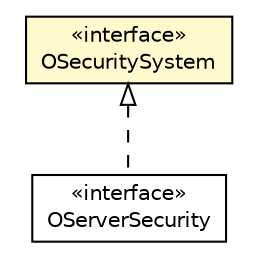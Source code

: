 #!/usr/local/bin/dot
#
# Class diagram 
# Generated by UMLGraph version R5_6-24-gf6e263 (http://www.umlgraph.org/)
#

digraph G {
	edge [fontname="Helvetica",fontsize=10,labelfontname="Helvetica",labelfontsize=10];
	node [fontname="Helvetica",fontsize=10,shape=plaintext];
	nodesep=0.25;
	ranksep=0.5;
	// com.orientechnologies.orient.core.security.OSecuritySystem
	c3638768 [label=<<table title="com.orientechnologies.orient.core.security.OSecuritySystem" border="0" cellborder="1" cellspacing="0" cellpadding="2" port="p" bgcolor="lemonChiffon" href="./OSecuritySystem.html">
		<tr><td><table border="0" cellspacing="0" cellpadding="1">
<tr><td align="center" balign="center"> &#171;interface&#187; </td></tr>
<tr><td align="center" balign="center"> OSecuritySystem </td></tr>
		</table></td></tr>
		</table>>, URL="./OSecuritySystem.html", fontname="Helvetica", fontcolor="black", fontsize=10.0];
	// com.orientechnologies.orient.server.security.OServerSecurity
	c3639335 [label=<<table title="com.orientechnologies.orient.server.security.OServerSecurity" border="0" cellborder="1" cellspacing="0" cellpadding="2" port="p" href="../../server/security/OServerSecurity.html">
		<tr><td><table border="0" cellspacing="0" cellpadding="1">
<tr><td align="center" balign="center"> &#171;interface&#187; </td></tr>
<tr><td align="center" balign="center"> OServerSecurity </td></tr>
		</table></td></tr>
		</table>>, URL="../../server/security/OServerSecurity.html", fontname="Helvetica", fontcolor="black", fontsize=10.0];
	//com.orientechnologies.orient.server.security.OServerSecurity implements com.orientechnologies.orient.core.security.OSecuritySystem
	c3638768:p -> c3639335:p [dir=back,arrowtail=empty,style=dashed];
}

